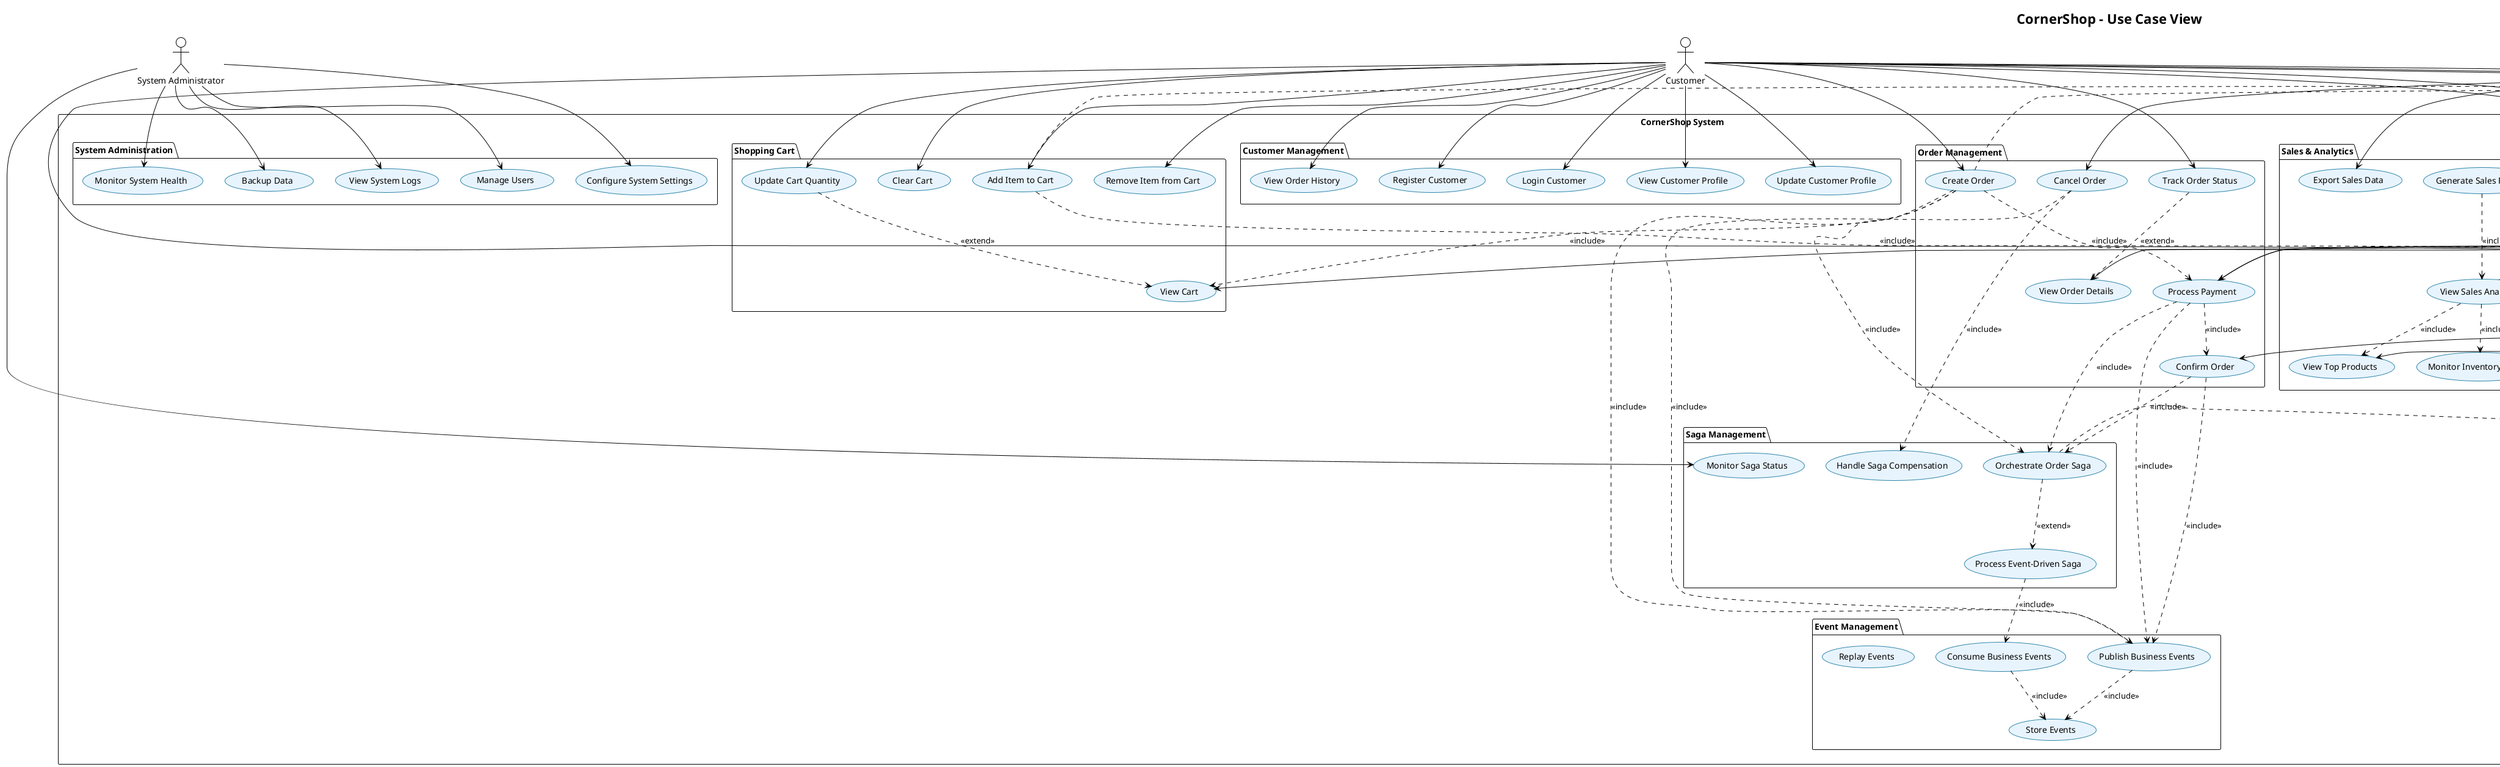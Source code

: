 @startuml CornerShop Use Case View
!theme plain
skinparam backgroundColor #FFFFFF
skinparam usecase {
    BackgroundColor #E8F4FD
    BorderColor #2E86AB
}

title CornerShop - Use Case View

actor "Customer" as CUST
actor "Store Manager" as MANAGER
actor "System Administrator" as ADMIN
actor "Payment Gateway" as PAYMENT
actor "Inventory System" as INVENTORY

rectangle "CornerShop System" {
    package "Product Management" {
        usecase "Browse Products" as UC1
        usecase "Search Products" as UC2
        usecase "View Product Details" as UC3
        usecase "Add Product" as UC4
        usecase "Update Product" as UC5
        usecase "Delete Product" as UC6
        usecase "Manage Inventory" as UC7
    }
    
    package "Customer Management" {
        usecase "Register Customer" as UC8
        usecase "Login Customer" as UC9
        usecase "View Customer Profile" as UC10
        usecase "Update Customer Profile" as UC11
        usecase "View Order History" as UC12
    }
    
    package "Shopping Cart" {
        usecase "Add Item to Cart" as UC13
        usecase "Remove Item from Cart" as UC14
        usecase "Update Cart Quantity" as UC15
        usecase "View Cart" as UC16
        usecase "Clear Cart" as UC17
    }
    
    package "Order Management" {
        usecase "Create Order" as UC18
        usecase "Process Payment" as UC19
        usecase "Confirm Order" as UC20
        usecase "Cancel Order" as UC21
        usecase "Track Order Status" as UC22
        usecase "View Order Details" as UC23
    }
    
    package "Sales & Analytics" {
        usecase "Generate Sales Report" as UC24
        usecase "View Sales Analytics" as UC25
        usecase "Export Sales Data" as UC26
        usecase "View Top Products" as UC27
        usecase "Monitor Inventory Levels" as UC28
    }
    
    package "System Administration" {
        usecase "Manage Users" as UC29
        usecase "Configure System Settings" as UC30
        usecase "Monitor System Health" as UC31
        usecase "Backup Data" as UC32
        usecase "View System Logs" as UC33
    }
    
    package "Saga Management" {
        usecase "Orchestrate Order Saga" as UC34
        usecase "Handle Saga Compensation" as UC35
        usecase "Monitor Saga Status" as UC36
        usecase "Process Event-Driven Saga" as UC37
    }
    
    package "Event Management" {
        usecase "Publish Business Events" as UC38
        usecase "Consume Business Events" as UC39
        usecase "Store Events" as UC40
        usecase "Replay Events" as UC41
    }
}

' Customer relationships
CUST --> UC1
CUST --> UC2
CUST --> UC3
CUST --> UC8
CUST --> UC9
CUST --> UC10
CUST --> UC11
CUST --> UC12
CUST --> UC13
CUST --> UC14
CUST --> UC15
CUST --> UC16
CUST --> UC17
CUST --> UC18
CUST --> UC19
CUST --> UC22
CUST --> UC23

' Manager relationships
MANAGER --> UC4
MANAGER --> UC5
MANAGER --> UC6
MANAGER --> UC7
MANAGER --> UC24
MANAGER --> UC25
MANAGER --> UC26
MANAGER --> UC27
MANAGER --> UC28
MANAGER --> UC20
MANAGER --> UC21

' Admin relationships
ADMIN --> UC29
ADMIN --> UC30
ADMIN --> UC31
ADMIN --> UC32
ADMIN --> UC33
ADMIN --> UC36

' External system relationships
PAYMENT --> UC19
INVENTORY --> UC7

' System relationships (internal)
UC18 ..> UC34 : <<include>>
UC19 ..> UC34 : <<include>>
UC20 ..> UC34 : <<include>>
UC21 ..> UC35 : <<include>>

UC18 ..> UC38 : <<include>>
UC19 ..> UC38 : <<include>>
UC20 ..> UC38 : <<include>>
UC21 ..> UC38 : <<include>>

UC38 ..> UC40 : <<include>>
UC39 ..> UC40 : <<include>>

UC34 ..> UC37 : <<extend>>
UC37 ..> UC39 : <<include>>

' Include relationships
UC13 ..> UC3 : <<include>>
UC18 ..> UC16 : <<include>>
UC18 ..> UC19 : <<include>>
UC19 ..> UC20 : <<include>>

UC24 ..> UC25 : <<include>>
UC25 ..> UC27 : <<include>>
UC25 ..> UC28 : <<include>>

' Extend relationships
UC2 ..> UC1 : <<extend>>
UC15 ..> UC16 : <<extend>>
UC22 ..> UC23 : <<extend>>

note right of UC13
  Add Item to Cart:
  - Validate product availability
  - Check stock levels
  - Update cart in Redis
  - Return updated cart
end note

note right of UC18
  Create Order:
  - Validate cart contents
  - Reserve inventory
  - Process payment
  - Send notifications
  - Update sales data
end note

note right of UC34
  Order Saga:
  - Create order
  - Reserve stock
  - Process payment
  - Confirm order
  - Handle compensation on failure
end note

@enduml 
